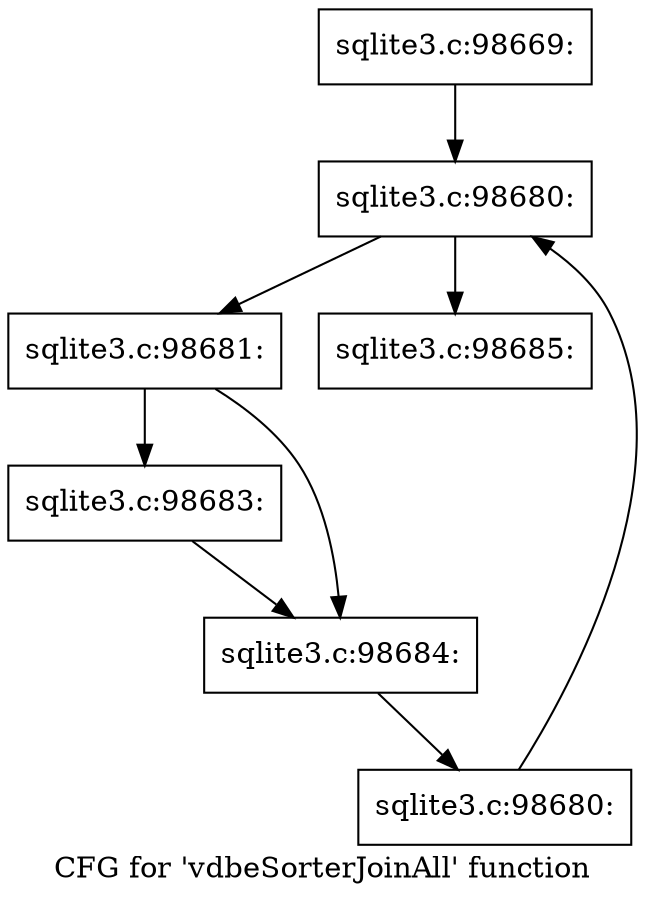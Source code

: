 digraph "CFG for 'vdbeSorterJoinAll' function" {
	label="CFG for 'vdbeSorterJoinAll' function";

	Node0x55c0f5e60010 [shape=record,label="{sqlite3.c:98669:}"];
	Node0x55c0f5e60010 -> Node0x55c0f7a1e8e0;
	Node0x55c0f7a1e8e0 [shape=record,label="{sqlite3.c:98680:}"];
	Node0x55c0f7a1e8e0 -> Node0x55c0f7a1eb00;
	Node0x55c0f7a1e8e0 -> Node0x55c0f7a1e400;
	Node0x55c0f7a1eb00 [shape=record,label="{sqlite3.c:98681:}"];
	Node0x55c0f7a1eb00 -> Node0x55c0f5e600b0;
	Node0x55c0f7a1eb00 -> Node0x55c0f7a1ff30;
	Node0x55c0f5e600b0 [shape=record,label="{sqlite3.c:98683:}"];
	Node0x55c0f5e600b0 -> Node0x55c0f7a1ff30;
	Node0x55c0f7a1ff30 [shape=record,label="{sqlite3.c:98684:}"];
	Node0x55c0f7a1ff30 -> Node0x55c0f7a1ea70;
	Node0x55c0f7a1ea70 [shape=record,label="{sqlite3.c:98680:}"];
	Node0x55c0f7a1ea70 -> Node0x55c0f7a1e8e0;
	Node0x55c0f7a1e400 [shape=record,label="{sqlite3.c:98685:}"];
}

